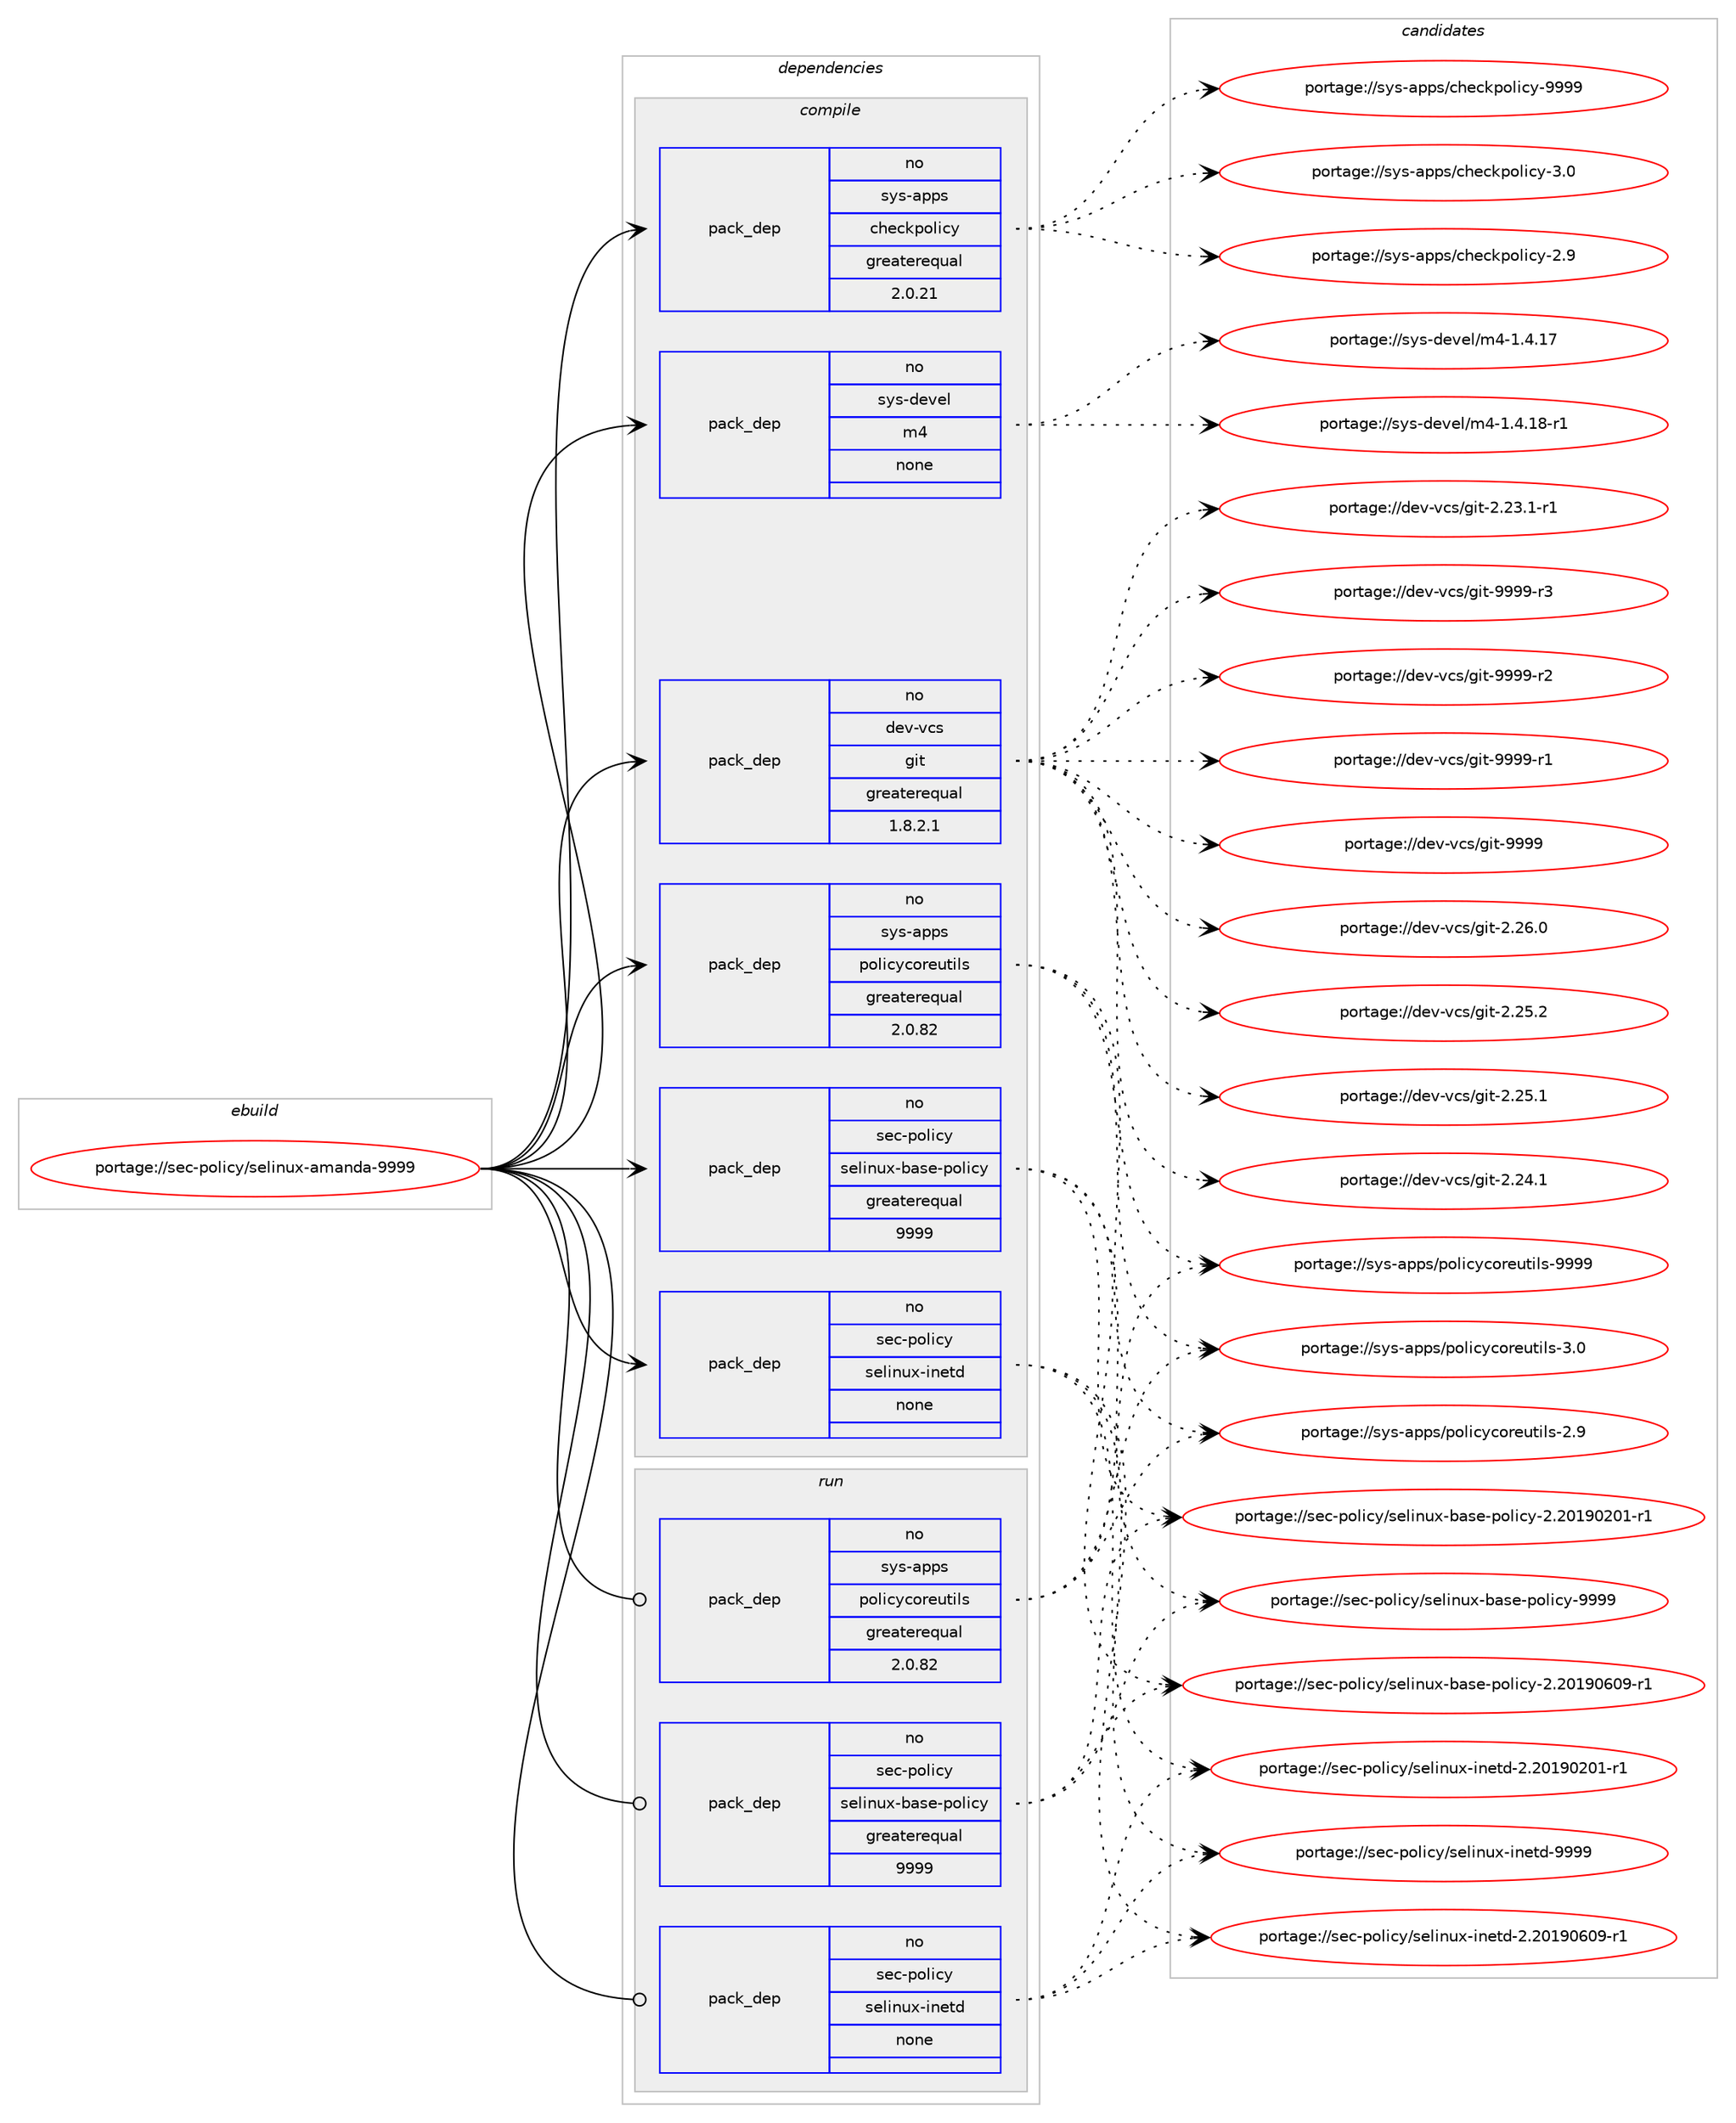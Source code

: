 digraph prolog {

# *************
# Graph options
# *************

newrank=true;
concentrate=true;
compound=true;
graph [rankdir=LR,fontname=Helvetica,fontsize=10,ranksep=1.5];#, ranksep=2.5, nodesep=0.2];
edge  [arrowhead=vee];
node  [fontname=Helvetica,fontsize=10];

# **********
# The ebuild
# **********

subgraph cluster_leftcol {
color=gray;
rank=same;
label=<<i>ebuild</i>>;
id [label="portage://sec-policy/selinux-amanda-9999", color=red, width=4, href="../sec-policy/selinux-amanda-9999.svg"];
}

# ****************
# The dependencies
# ****************

subgraph cluster_midcol {
color=gray;
label=<<i>dependencies</i>>;
subgraph cluster_compile {
fillcolor="#eeeeee";
style=filled;
label=<<i>compile</i>>;
subgraph pack8738 {
dependency10587 [label=<<TABLE BORDER="0" CELLBORDER="1" CELLSPACING="0" CELLPADDING="4" WIDTH="220"><TR><TD ROWSPAN="6" CELLPADDING="30">pack_dep</TD></TR><TR><TD WIDTH="110">no</TD></TR><TR><TD>dev-vcs</TD></TR><TR><TD>git</TD></TR><TR><TD>greaterequal</TD></TR><TR><TD>1.8.2.1</TD></TR></TABLE>>, shape=none, color=blue];
}
id:e -> dependency10587:w [weight=20,style="solid",arrowhead="vee"];
subgraph pack8739 {
dependency10588 [label=<<TABLE BORDER="0" CELLBORDER="1" CELLSPACING="0" CELLPADDING="4" WIDTH="220"><TR><TD ROWSPAN="6" CELLPADDING="30">pack_dep</TD></TR><TR><TD WIDTH="110">no</TD></TR><TR><TD>sec-policy</TD></TR><TR><TD>selinux-base-policy</TD></TR><TR><TD>greaterequal</TD></TR><TR><TD>9999</TD></TR></TABLE>>, shape=none, color=blue];
}
id:e -> dependency10588:w [weight=20,style="solid",arrowhead="vee"];
subgraph pack8740 {
dependency10589 [label=<<TABLE BORDER="0" CELLBORDER="1" CELLSPACING="0" CELLPADDING="4" WIDTH="220"><TR><TD ROWSPAN="6" CELLPADDING="30">pack_dep</TD></TR><TR><TD WIDTH="110">no</TD></TR><TR><TD>sec-policy</TD></TR><TR><TD>selinux-inetd</TD></TR><TR><TD>none</TD></TR><TR><TD></TD></TR></TABLE>>, shape=none, color=blue];
}
id:e -> dependency10589:w [weight=20,style="solid",arrowhead="vee"];
subgraph pack8741 {
dependency10590 [label=<<TABLE BORDER="0" CELLBORDER="1" CELLSPACING="0" CELLPADDING="4" WIDTH="220"><TR><TD ROWSPAN="6" CELLPADDING="30">pack_dep</TD></TR><TR><TD WIDTH="110">no</TD></TR><TR><TD>sys-apps</TD></TR><TR><TD>checkpolicy</TD></TR><TR><TD>greaterequal</TD></TR><TR><TD>2.0.21</TD></TR></TABLE>>, shape=none, color=blue];
}
id:e -> dependency10590:w [weight=20,style="solid",arrowhead="vee"];
subgraph pack8742 {
dependency10591 [label=<<TABLE BORDER="0" CELLBORDER="1" CELLSPACING="0" CELLPADDING="4" WIDTH="220"><TR><TD ROWSPAN="6" CELLPADDING="30">pack_dep</TD></TR><TR><TD WIDTH="110">no</TD></TR><TR><TD>sys-apps</TD></TR><TR><TD>policycoreutils</TD></TR><TR><TD>greaterequal</TD></TR><TR><TD>2.0.82</TD></TR></TABLE>>, shape=none, color=blue];
}
id:e -> dependency10591:w [weight=20,style="solid",arrowhead="vee"];
subgraph pack8743 {
dependency10592 [label=<<TABLE BORDER="0" CELLBORDER="1" CELLSPACING="0" CELLPADDING="4" WIDTH="220"><TR><TD ROWSPAN="6" CELLPADDING="30">pack_dep</TD></TR><TR><TD WIDTH="110">no</TD></TR><TR><TD>sys-devel</TD></TR><TR><TD>m4</TD></TR><TR><TD>none</TD></TR><TR><TD></TD></TR></TABLE>>, shape=none, color=blue];
}
id:e -> dependency10592:w [weight=20,style="solid",arrowhead="vee"];
}
subgraph cluster_compileandrun {
fillcolor="#eeeeee";
style=filled;
label=<<i>compile and run</i>>;
}
subgraph cluster_run {
fillcolor="#eeeeee";
style=filled;
label=<<i>run</i>>;
subgraph pack8744 {
dependency10593 [label=<<TABLE BORDER="0" CELLBORDER="1" CELLSPACING="0" CELLPADDING="4" WIDTH="220"><TR><TD ROWSPAN="6" CELLPADDING="30">pack_dep</TD></TR><TR><TD WIDTH="110">no</TD></TR><TR><TD>sec-policy</TD></TR><TR><TD>selinux-base-policy</TD></TR><TR><TD>greaterequal</TD></TR><TR><TD>9999</TD></TR></TABLE>>, shape=none, color=blue];
}
id:e -> dependency10593:w [weight=20,style="solid",arrowhead="odot"];
subgraph pack8745 {
dependency10594 [label=<<TABLE BORDER="0" CELLBORDER="1" CELLSPACING="0" CELLPADDING="4" WIDTH="220"><TR><TD ROWSPAN="6" CELLPADDING="30">pack_dep</TD></TR><TR><TD WIDTH="110">no</TD></TR><TR><TD>sec-policy</TD></TR><TR><TD>selinux-inetd</TD></TR><TR><TD>none</TD></TR><TR><TD></TD></TR></TABLE>>, shape=none, color=blue];
}
id:e -> dependency10594:w [weight=20,style="solid",arrowhead="odot"];
subgraph pack8746 {
dependency10595 [label=<<TABLE BORDER="0" CELLBORDER="1" CELLSPACING="0" CELLPADDING="4" WIDTH="220"><TR><TD ROWSPAN="6" CELLPADDING="30">pack_dep</TD></TR><TR><TD WIDTH="110">no</TD></TR><TR><TD>sys-apps</TD></TR><TR><TD>policycoreutils</TD></TR><TR><TD>greaterequal</TD></TR><TR><TD>2.0.82</TD></TR></TABLE>>, shape=none, color=blue];
}
id:e -> dependency10595:w [weight=20,style="solid",arrowhead="odot"];
}
}

# **************
# The candidates
# **************

subgraph cluster_choices {
rank=same;
color=gray;
label=<<i>candidates</i>>;

subgraph choice8738 {
color=black;
nodesep=1;
choice10010111845118991154710310511645575757574511451 [label="portage://dev-vcs/git-9999-r3", color=red, width=4,href="../dev-vcs/git-9999-r3.svg"];
choice10010111845118991154710310511645575757574511450 [label="portage://dev-vcs/git-9999-r2", color=red, width=4,href="../dev-vcs/git-9999-r2.svg"];
choice10010111845118991154710310511645575757574511449 [label="portage://dev-vcs/git-9999-r1", color=red, width=4,href="../dev-vcs/git-9999-r1.svg"];
choice1001011184511899115471031051164557575757 [label="portage://dev-vcs/git-9999", color=red, width=4,href="../dev-vcs/git-9999.svg"];
choice10010111845118991154710310511645504650544648 [label="portage://dev-vcs/git-2.26.0", color=red, width=4,href="../dev-vcs/git-2.26.0.svg"];
choice10010111845118991154710310511645504650534650 [label="portage://dev-vcs/git-2.25.2", color=red, width=4,href="../dev-vcs/git-2.25.2.svg"];
choice10010111845118991154710310511645504650534649 [label="portage://dev-vcs/git-2.25.1", color=red, width=4,href="../dev-vcs/git-2.25.1.svg"];
choice10010111845118991154710310511645504650524649 [label="portage://dev-vcs/git-2.24.1", color=red, width=4,href="../dev-vcs/git-2.24.1.svg"];
choice100101118451189911547103105116455046505146494511449 [label="portage://dev-vcs/git-2.23.1-r1", color=red, width=4,href="../dev-vcs/git-2.23.1-r1.svg"];
dependency10587:e -> choice10010111845118991154710310511645575757574511451:w [style=dotted,weight="100"];
dependency10587:e -> choice10010111845118991154710310511645575757574511450:w [style=dotted,weight="100"];
dependency10587:e -> choice10010111845118991154710310511645575757574511449:w [style=dotted,weight="100"];
dependency10587:e -> choice1001011184511899115471031051164557575757:w [style=dotted,weight="100"];
dependency10587:e -> choice10010111845118991154710310511645504650544648:w [style=dotted,weight="100"];
dependency10587:e -> choice10010111845118991154710310511645504650534650:w [style=dotted,weight="100"];
dependency10587:e -> choice10010111845118991154710310511645504650534649:w [style=dotted,weight="100"];
dependency10587:e -> choice10010111845118991154710310511645504650524649:w [style=dotted,weight="100"];
dependency10587:e -> choice100101118451189911547103105116455046505146494511449:w [style=dotted,weight="100"];
}
subgraph choice8739 {
color=black;
nodesep=1;
choice1151019945112111108105991214711510110810511011712045989711510145112111108105991214557575757 [label="portage://sec-policy/selinux-base-policy-9999", color=red, width=4,href="../sec-policy/selinux-base-policy-9999.svg"];
choice11510199451121111081059912147115101108105110117120459897115101451121111081059912145504650484957485448574511449 [label="portage://sec-policy/selinux-base-policy-2.20190609-r1", color=red, width=4,href="../sec-policy/selinux-base-policy-2.20190609-r1.svg"];
choice11510199451121111081059912147115101108105110117120459897115101451121111081059912145504650484957485048494511449 [label="portage://sec-policy/selinux-base-policy-2.20190201-r1", color=red, width=4,href="../sec-policy/selinux-base-policy-2.20190201-r1.svg"];
dependency10588:e -> choice1151019945112111108105991214711510110810511011712045989711510145112111108105991214557575757:w [style=dotted,weight="100"];
dependency10588:e -> choice11510199451121111081059912147115101108105110117120459897115101451121111081059912145504650484957485448574511449:w [style=dotted,weight="100"];
dependency10588:e -> choice11510199451121111081059912147115101108105110117120459897115101451121111081059912145504650484957485048494511449:w [style=dotted,weight="100"];
}
subgraph choice8740 {
color=black;
nodesep=1;
choice11510199451121111081059912147115101108105110117120451051101011161004557575757 [label="portage://sec-policy/selinux-inetd-9999", color=red, width=4,href="../sec-policy/selinux-inetd-9999.svg"];
choice115101994511211110810599121471151011081051101171204510511010111610045504650484957485448574511449 [label="portage://sec-policy/selinux-inetd-2.20190609-r1", color=red, width=4,href="../sec-policy/selinux-inetd-2.20190609-r1.svg"];
choice115101994511211110810599121471151011081051101171204510511010111610045504650484957485048494511449 [label="portage://sec-policy/selinux-inetd-2.20190201-r1", color=red, width=4,href="../sec-policy/selinux-inetd-2.20190201-r1.svg"];
dependency10589:e -> choice11510199451121111081059912147115101108105110117120451051101011161004557575757:w [style=dotted,weight="100"];
dependency10589:e -> choice115101994511211110810599121471151011081051101171204510511010111610045504650484957485448574511449:w [style=dotted,weight="100"];
dependency10589:e -> choice115101994511211110810599121471151011081051101171204510511010111610045504650484957485048494511449:w [style=dotted,weight="100"];
}
subgraph choice8741 {
color=black;
nodesep=1;
choice1151211154597112112115479910410199107112111108105991214557575757 [label="portage://sys-apps/checkpolicy-9999", color=red, width=4,href="../sys-apps/checkpolicy-9999.svg"];
choice11512111545971121121154799104101991071121111081059912145514648 [label="portage://sys-apps/checkpolicy-3.0", color=red, width=4,href="../sys-apps/checkpolicy-3.0.svg"];
choice11512111545971121121154799104101991071121111081059912145504657 [label="portage://sys-apps/checkpolicy-2.9", color=red, width=4,href="../sys-apps/checkpolicy-2.9.svg"];
dependency10590:e -> choice1151211154597112112115479910410199107112111108105991214557575757:w [style=dotted,weight="100"];
dependency10590:e -> choice11512111545971121121154799104101991071121111081059912145514648:w [style=dotted,weight="100"];
dependency10590:e -> choice11512111545971121121154799104101991071121111081059912145504657:w [style=dotted,weight="100"];
}
subgraph choice8742 {
color=black;
nodesep=1;
choice11512111545971121121154711211110810599121991111141011171161051081154557575757 [label="portage://sys-apps/policycoreutils-9999", color=red, width=4,href="../sys-apps/policycoreutils-9999.svg"];
choice115121115459711211211547112111108105991219911111410111711610510811545514648 [label="portage://sys-apps/policycoreutils-3.0", color=red, width=4,href="../sys-apps/policycoreutils-3.0.svg"];
choice115121115459711211211547112111108105991219911111410111711610510811545504657 [label="portage://sys-apps/policycoreutils-2.9", color=red, width=4,href="../sys-apps/policycoreutils-2.9.svg"];
dependency10591:e -> choice11512111545971121121154711211110810599121991111141011171161051081154557575757:w [style=dotted,weight="100"];
dependency10591:e -> choice115121115459711211211547112111108105991219911111410111711610510811545514648:w [style=dotted,weight="100"];
dependency10591:e -> choice115121115459711211211547112111108105991219911111410111711610510811545504657:w [style=dotted,weight="100"];
}
subgraph choice8743 {
color=black;
nodesep=1;
choice115121115451001011181011084710952454946524649564511449 [label="portage://sys-devel/m4-1.4.18-r1", color=red, width=4,href="../sys-devel/m4-1.4.18-r1.svg"];
choice11512111545100101118101108471095245494652464955 [label="portage://sys-devel/m4-1.4.17", color=red, width=4,href="../sys-devel/m4-1.4.17.svg"];
dependency10592:e -> choice115121115451001011181011084710952454946524649564511449:w [style=dotted,weight="100"];
dependency10592:e -> choice11512111545100101118101108471095245494652464955:w [style=dotted,weight="100"];
}
subgraph choice8744 {
color=black;
nodesep=1;
choice1151019945112111108105991214711510110810511011712045989711510145112111108105991214557575757 [label="portage://sec-policy/selinux-base-policy-9999", color=red, width=4,href="../sec-policy/selinux-base-policy-9999.svg"];
choice11510199451121111081059912147115101108105110117120459897115101451121111081059912145504650484957485448574511449 [label="portage://sec-policy/selinux-base-policy-2.20190609-r1", color=red, width=4,href="../sec-policy/selinux-base-policy-2.20190609-r1.svg"];
choice11510199451121111081059912147115101108105110117120459897115101451121111081059912145504650484957485048494511449 [label="portage://sec-policy/selinux-base-policy-2.20190201-r1", color=red, width=4,href="../sec-policy/selinux-base-policy-2.20190201-r1.svg"];
dependency10593:e -> choice1151019945112111108105991214711510110810511011712045989711510145112111108105991214557575757:w [style=dotted,weight="100"];
dependency10593:e -> choice11510199451121111081059912147115101108105110117120459897115101451121111081059912145504650484957485448574511449:w [style=dotted,weight="100"];
dependency10593:e -> choice11510199451121111081059912147115101108105110117120459897115101451121111081059912145504650484957485048494511449:w [style=dotted,weight="100"];
}
subgraph choice8745 {
color=black;
nodesep=1;
choice11510199451121111081059912147115101108105110117120451051101011161004557575757 [label="portage://sec-policy/selinux-inetd-9999", color=red, width=4,href="../sec-policy/selinux-inetd-9999.svg"];
choice115101994511211110810599121471151011081051101171204510511010111610045504650484957485448574511449 [label="portage://sec-policy/selinux-inetd-2.20190609-r1", color=red, width=4,href="../sec-policy/selinux-inetd-2.20190609-r1.svg"];
choice115101994511211110810599121471151011081051101171204510511010111610045504650484957485048494511449 [label="portage://sec-policy/selinux-inetd-2.20190201-r1", color=red, width=4,href="../sec-policy/selinux-inetd-2.20190201-r1.svg"];
dependency10594:e -> choice11510199451121111081059912147115101108105110117120451051101011161004557575757:w [style=dotted,weight="100"];
dependency10594:e -> choice115101994511211110810599121471151011081051101171204510511010111610045504650484957485448574511449:w [style=dotted,weight="100"];
dependency10594:e -> choice115101994511211110810599121471151011081051101171204510511010111610045504650484957485048494511449:w [style=dotted,weight="100"];
}
subgraph choice8746 {
color=black;
nodesep=1;
choice11512111545971121121154711211110810599121991111141011171161051081154557575757 [label="portage://sys-apps/policycoreutils-9999", color=red, width=4,href="../sys-apps/policycoreutils-9999.svg"];
choice115121115459711211211547112111108105991219911111410111711610510811545514648 [label="portage://sys-apps/policycoreutils-3.0", color=red, width=4,href="../sys-apps/policycoreutils-3.0.svg"];
choice115121115459711211211547112111108105991219911111410111711610510811545504657 [label="portage://sys-apps/policycoreutils-2.9", color=red, width=4,href="../sys-apps/policycoreutils-2.9.svg"];
dependency10595:e -> choice11512111545971121121154711211110810599121991111141011171161051081154557575757:w [style=dotted,weight="100"];
dependency10595:e -> choice115121115459711211211547112111108105991219911111410111711610510811545514648:w [style=dotted,weight="100"];
dependency10595:e -> choice115121115459711211211547112111108105991219911111410111711610510811545504657:w [style=dotted,weight="100"];
}
}

}
